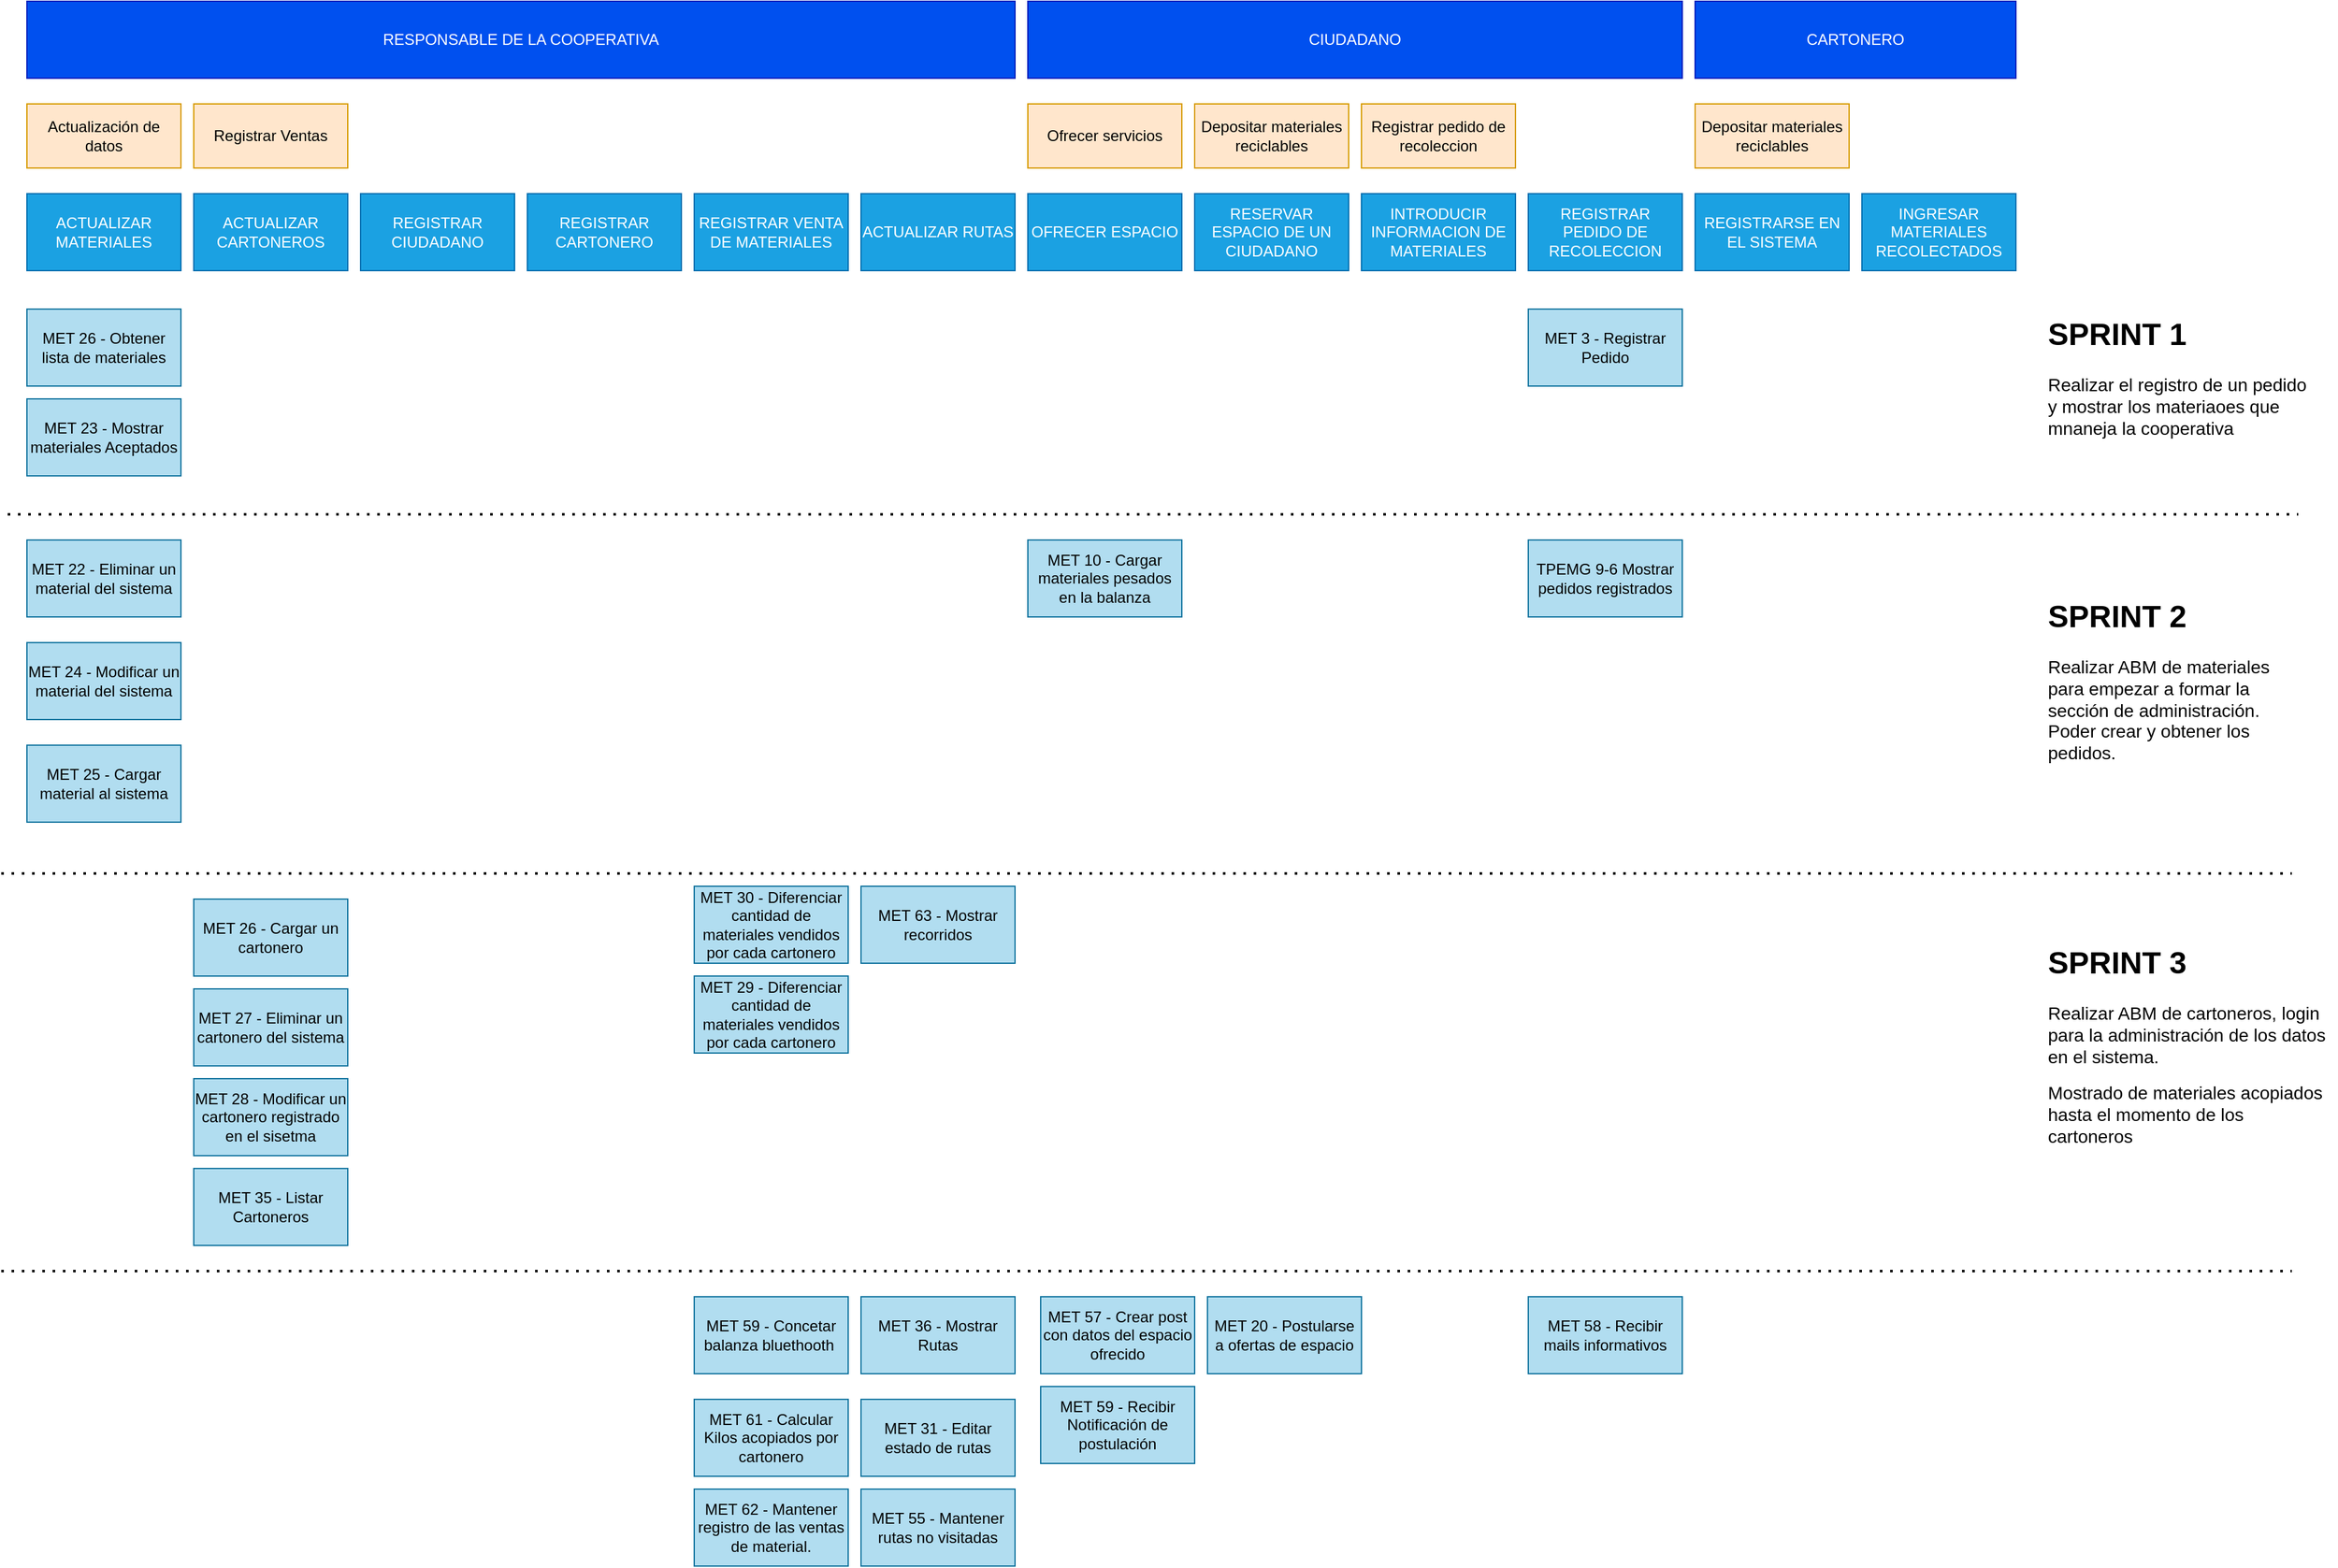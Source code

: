 <mxfile version="14.8.5" type="device"><diagram id="prtHgNgQTEPvFCAcTncT" name="Page-1"><mxGraphModel dx="2155" dy="1205" grid="1" gridSize="10" guides="1" tooltips="1" connect="1" arrows="1" fold="1" page="1" pageScale="1" pageWidth="827" pageHeight="1169" math="0" shadow="0"><root><mxCell id="0"/><mxCell id="1" parent="0"/><mxCell id="H3jtO6-IJIqeSQsx77GB-1" value="RESPONSABLE DE LA COOPERATIVA" style="rounded=0;whiteSpace=wrap;html=1;fillColor=#0050ef;strokeColor=#001DBC;fontColor=#ffffff;" parent="1" vertex="1"><mxGeometry x="40" y="120" width="770" height="60" as="geometry"/></mxCell><mxCell id="H3jtO6-IJIqeSQsx77GB-2" value="CIUDADANO" style="rounded=0;whiteSpace=wrap;html=1;fillColor=#0050ef;strokeColor=#001DBC;fontColor=#ffffff;" parent="1" vertex="1"><mxGeometry x="820" y="120" width="510" height="60" as="geometry"/></mxCell><mxCell id="H3jtO6-IJIqeSQsx77GB-4" value="CARTONERO" style="rounded=0;whiteSpace=wrap;html=1;fillColor=#0050ef;strokeColor=#001DBC;fontColor=#ffffff;" parent="1" vertex="1"><mxGeometry x="1340" y="120" width="250" height="60" as="geometry"/></mxCell><mxCell id="H3jtO6-IJIqeSQsx77GB-5" value="Actualización de datos" style="rounded=0;whiteSpace=wrap;html=1;fillColor=#ffe6cc;strokeColor=#d79b00;" parent="1" vertex="1"><mxGeometry x="40" y="200" width="120" height="50" as="geometry"/></mxCell><mxCell id="H3jtO6-IJIqeSQsx77GB-6" value="Ofrecer servicios" style="rounded=0;whiteSpace=wrap;html=1;fillColor=#ffe6cc;strokeColor=#d79b00;" parent="1" vertex="1"><mxGeometry x="820" y="200" width="120" height="50" as="geometry"/></mxCell><mxCell id="H3jtO6-IJIqeSQsx77GB-7" value="Depositar materiales reciclables" style="rounded=0;whiteSpace=wrap;html=1;fillColor=#ffe6cc;strokeColor=#d79b00;" parent="1" vertex="1"><mxGeometry x="1340" y="200" width="120" height="50" as="geometry"/></mxCell><mxCell id="H3jtO6-IJIqeSQsx77GB-9" value="Depositar materiales reciclables" style="rounded=0;whiteSpace=wrap;html=1;fillColor=#ffe6cc;strokeColor=#d79b00;" parent="1" vertex="1"><mxGeometry x="950" y="200" width="120" height="50" as="geometry"/></mxCell><mxCell id="H3jtO6-IJIqeSQsx77GB-10" value="ACTUALIZAR MATERIALES&lt;span style=&quot;color: rgba(0 , 0 , 0 , 0) ; font-family: monospace ; font-size: 0px&quot;&gt;%3CmxGraphModel%3E%3Croot%3E%3CmxCell%20id%3D%220%22%2F%3E%3CmxCell%20id%3D%221%22%20parent%3D%220%22%2F%3E%3CmxCell%20id%3D%222%22%20value%3D%22Depositar%20materiales%20reciclables%22%20style%3D%22rounded%3D0%3BwhiteSpace%3Dwrap%3Bhtml%3D1%3BfillColor%3D%23ffe6cc%3BstrokeColor%3D%23d79b00%3B%22%20vertex%3D%221%22%20parent%3D%221%22%3E%3CmxGeometry%20x%3D%22520%22%20y%3D%22200%22%20width%3D%22120%22%20height%3D%2250%22%20as%3D%22geometry%22%2F%3E%3C%2FmxCell%3E%3C%2Froot%3E%3C%2FmxGraphModel%3E&lt;/span&gt;" style="rounded=0;whiteSpace=wrap;html=1;fillColor=#1ba1e2;strokeColor=#006EAF;fontColor=#ffffff;" parent="1" vertex="1"><mxGeometry x="40" y="270" width="120" height="60" as="geometry"/></mxCell><mxCell id="H3jtO6-IJIqeSQsx77GB-11" value="ACTUALIZAR CARTONEROS&lt;span style=&quot;color: rgba(0 , 0 , 0 , 0) ; font-family: monospace ; font-size: 0px&quot;&gt;%3CmxGraphModel%3E%3Croot%3E%3CmxCell%20id%3D%220%22%2F%3E%3CmxCell%20id%3D%221%22%20parent%3D%220%22%2F%3E%3CmxCell%20id%3D%222%22%20value%3D%22ACTUALIZAR%20MATERIALES%26lt%3Bspan%20style%3D%26quot%3Bcolor%3A%20rgba(0%20%2C%200%20%2C%200%20%2C%200)%20%3B%20font-family%3A%20monospace%20%3B%20font-size%3A%200px%26quot%3B%26gt%3B%253CmxGraphModel%253E%253Croot%253E%253CmxCell%2520id%253D%25220%2522%252F%253E%253CmxCell%2520id%253D%25221%2522%2520parent%253D%25220%2522%252F%253E%253CmxCell%2520id%253D%25222%2522%2520value%253D%2522Depositar%2520materiales%2520reciclables%2522%2520style%253D%2522rounded%253D0%253BwhiteSpace%253Dwrap%253Bhtml%253D1%253BfillColor%253D%2523ffe6cc%253BstrokeColor%253D%2523d79b00%253B%2522%2520vertex%253D%25221%2522%2520parent%253D%25221%2522%253E%253CmxGeometry%2520x%253D%2522520%2522%2520y%253D%2522200%2522%2520width%253D%2522120%2522%2520height%253D%252250%2522%2520as%253D%2522geometry%2522%252F%253E%253C%252FmxCell%253E%253C%252Froot%253E%253C%252FmxGraphModel%253E%26lt%3B%2Fspan%26gt%3B%22%20style%3D%22rounded%3D0%3BwhiteSpace%3Dwrap%3Bhtml%3D1%3BfillColor%3D%231ba1e2%3BstrokeColor%3D%23006EAF%3BfontColor%3D%23ffffff%3B%22%20vertex%3D%221%22%20parent%3D%221%22%3E%3CmxGeometry%20x%3D%2240%22%20y%3D%22270%22%20width%3D%22120%22%20height%3D%2260%22%20as%3D%22geometry%22%2F%3E%3C%2FmxCell%3E%3C%2Froot%3E%3C%2FmxGraphModel%3E&lt;/span&gt;" style="rounded=0;whiteSpace=wrap;html=1;fillColor=#1ba1e2;strokeColor=#006EAF;fontColor=#ffffff;" parent="1" vertex="1"><mxGeometry x="170" y="270" width="120" height="60" as="geometry"/></mxCell><mxCell id="H3jtO6-IJIqeSQsx77GB-12" value="REGISTRAR CIUDADANO" style="rounded=0;whiteSpace=wrap;html=1;fillColor=#1ba1e2;strokeColor=#006EAF;fontColor=#ffffff;" parent="1" vertex="1"><mxGeometry x="300" y="270" width="120" height="60" as="geometry"/></mxCell><mxCell id="H3jtO6-IJIqeSQsx77GB-13" value="REGISTRAR CARTONERO" style="rounded=0;whiteSpace=wrap;html=1;fillColor=#1ba1e2;strokeColor=#006EAF;fontColor=#ffffff;" parent="1" vertex="1"><mxGeometry x="430" y="270" width="120" height="60" as="geometry"/></mxCell><mxCell id="H3jtO6-IJIqeSQsx77GB-14" value="OFRECER ESPACIO" style="rounded=0;whiteSpace=wrap;html=1;fillColor=#1ba1e2;strokeColor=#006EAF;fontColor=#ffffff;" parent="1" vertex="1"><mxGeometry x="820" y="270" width="120" height="60" as="geometry"/></mxCell><mxCell id="H3jtO6-IJIqeSQsx77GB-15" value="RESERVAR ESPACIO DE UN CIUDADANO" style="rounded=0;whiteSpace=wrap;html=1;fillColor=#1ba1e2;strokeColor=#006EAF;fontColor=#ffffff;" parent="1" vertex="1"><mxGeometry x="950" y="270" width="120" height="60" as="geometry"/></mxCell><mxCell id="okMwnM4BQD73krkzeQfy-1" value="INTRODUCIR INFORMACION DE MATERIALES" style="rounded=0;whiteSpace=wrap;html=1;fillColor=#1ba1e2;strokeColor=#006EAF;fontColor=#ffffff;" parent="1" vertex="1"><mxGeometry x="1080" y="270" width="120" height="60" as="geometry"/></mxCell><mxCell id="okMwnM4BQD73krkzeQfy-2" value="REGISTRARSE EN EL SISTEMA" style="rounded=0;whiteSpace=wrap;html=1;fillColor=#1ba1e2;strokeColor=#006EAF;fontColor=#ffffff;" parent="1" vertex="1"><mxGeometry x="1340" y="270" width="120" height="60" as="geometry"/></mxCell><mxCell id="okMwnM4BQD73krkzeQfy-3" value="INGRESAR MATERIALES RECOLECTADOS" style="rounded=0;whiteSpace=wrap;html=1;fillColor=#1ba1e2;strokeColor=#006EAF;fontColor=#ffffff;" parent="1" vertex="1"><mxGeometry x="1470" y="270" width="120" height="60" as="geometry"/></mxCell><mxCell id="okMwnM4BQD73krkzeQfy-4" value="MET 26 - Obtener lista de materiales" style="rounded=0;whiteSpace=wrap;html=1;fillColor=#b1ddf0;strokeColor=#10739e;" parent="1" vertex="1"><mxGeometry x="40" y="360" width="120" height="60" as="geometry"/></mxCell><mxCell id="okMwnM4BQD73krkzeQfy-5" value="MET 22 - Eliminar un material del sistema" style="rounded=0;whiteSpace=wrap;html=1;fillColor=#b1ddf0;strokeColor=#10739e;" parent="1" vertex="1"><mxGeometry x="40" y="540" width="120" height="60" as="geometry"/></mxCell><mxCell id="okMwnM4BQD73krkzeQfy-6" value="MET 24 - Modificar un material del sistema" style="rounded=0;whiteSpace=wrap;html=1;fillColor=#b1ddf0;strokeColor=#10739e;" parent="1" vertex="1"><mxGeometry x="40" y="620" width="120" height="60" as="geometry"/></mxCell><mxCell id="okMwnM4BQD73krkzeQfy-7" value="MET 25 - Cargar material al sistema" style="rounded=0;whiteSpace=wrap;html=1;fillColor=#b1ddf0;strokeColor=#10739e;" parent="1" vertex="1"><mxGeometry x="40" y="700" width="120" height="60" as="geometry"/></mxCell><mxCell id="okMwnM4BQD73krkzeQfy-10" value="MET 27 - Eliminar un cartonero del sistema" style="rounded=0;whiteSpace=wrap;html=1;fillColor=#b1ddf0;strokeColor=#10739e;" parent="1" vertex="1"><mxGeometry x="170" y="890" width="120" height="60" as="geometry"/></mxCell><mxCell id="okMwnM4BQD73krkzeQfy-11" value="MET 28 - Modificar un cartonero registrado en el sisetma" style="rounded=0;whiteSpace=wrap;html=1;fillColor=#b1ddf0;strokeColor=#10739e;" parent="1" vertex="1"><mxGeometry x="170" y="960" width="120" height="60" as="geometry"/></mxCell><mxCell id="okMwnM4BQD73krkzeQfy-12" value="MET 26 - Cargar un cartonero" style="rounded=0;whiteSpace=wrap;html=1;fillColor=#b1ddf0;strokeColor=#10739e;" parent="1" vertex="1"><mxGeometry x="170" y="820" width="120" height="60" as="geometry"/></mxCell><mxCell id="okMwnM4BQD73krkzeQfy-17" value="MET 57 - Crear post con datos del espacio ofrecido" style="rounded=0;whiteSpace=wrap;html=1;fillColor=#b1ddf0;strokeColor=#10739e;" parent="1" vertex="1"><mxGeometry x="830" y="1130" width="120" height="60" as="geometry"/></mxCell><mxCell id="okMwnM4BQD73krkzeQfy-18" value="MET 20 - Postularse a ofertas de espacio" style="rounded=0;whiteSpace=wrap;html=1;fillColor=#b1ddf0;strokeColor=#10739e;" parent="1" vertex="1"><mxGeometry x="960" y="1130" width="120" height="60" as="geometry"/></mxCell><mxCell id="okMwnM4BQD73krkzeQfy-21" value="Registrar pedido de recoleccion" style="rounded=0;whiteSpace=wrap;html=1;fillColor=#ffe6cc;strokeColor=#d79b00;" parent="1" vertex="1"><mxGeometry x="1080" y="200" width="120" height="50" as="geometry"/></mxCell><mxCell id="okMwnM4BQD73krkzeQfy-22" value="REGISTRAR PEDIDO DE RECOLECCION" style="rounded=0;whiteSpace=wrap;html=1;fillColor=#1ba1e2;strokeColor=#006EAF;fontColor=#ffffff;" parent="1" vertex="1"><mxGeometry x="1210" y="270" width="120" height="60" as="geometry"/></mxCell><mxCell id="okMwnM4BQD73krkzeQfy-29" value="MET 3 - Registrar Pedido" style="rounded=0;whiteSpace=wrap;html=1;fillColor=#b1ddf0;strokeColor=#10739e;" parent="1" vertex="1"><mxGeometry x="1210" y="360" width="120" height="60" as="geometry"/></mxCell><mxCell id="okMwnM4BQD73krkzeQfy-38" value="Registrar Ventas" style="rounded=0;whiteSpace=wrap;html=1;fillColor=#ffe6cc;strokeColor=#d79b00;" parent="1" vertex="1"><mxGeometry x="170" y="200" width="120" height="50" as="geometry"/></mxCell><mxCell id="okMwnM4BQD73krkzeQfy-39" value="REGISTRAR VENTA DE MATERIALES" style="rounded=0;whiteSpace=wrap;html=1;fillColor=#1ba1e2;strokeColor=#006EAF;fontColor=#ffffff;" parent="1" vertex="1"><mxGeometry x="560" y="270" width="120" height="60" as="geometry"/></mxCell><mxCell id="okMwnM4BQD73krkzeQfy-40" value="MET 59 - Concetar balanza bluethooth&amp;nbsp;" style="rounded=0;whiteSpace=wrap;html=1;fillColor=#b1ddf0;strokeColor=#10739e;" parent="1" vertex="1"><mxGeometry x="560" y="1130" width="120" height="60" as="geometry"/></mxCell><mxCell id="okMwnM4BQD73krkzeQfy-41" value="MET 29 - Diferenciar cantidad de materiales vendidos por cada cartonero" style="rounded=0;whiteSpace=wrap;html=1;fillColor=#b1ddf0;strokeColor=#10739e;" parent="1" vertex="1"><mxGeometry x="560" y="880" width="120" height="60" as="geometry"/></mxCell><mxCell id="6fpAL-RAieJlu85yL5yc-1" value="" style="endArrow=none;dashed=1;html=1;dashPattern=1 3;strokeWidth=2;" parent="1" edge="1"><mxGeometry width="50" height="50" relative="1" as="geometry"><mxPoint x="25" y="520" as="sourcePoint"/><mxPoint x="1810" y="520" as="targetPoint"/></mxGeometry></mxCell><mxCell id="Nu23qnVaYRYxtVj5dHJK-1" value="MET 23 - Mostrar materiales Aceptados" style="rounded=0;whiteSpace=wrap;html=1;fillColor=#b1ddf0;strokeColor=#10739e;" parent="1" vertex="1"><mxGeometry x="40" y="430" width="120" height="60" as="geometry"/></mxCell><mxCell id="Nu23qnVaYRYxtVj5dHJK-2" value="MET 63 - Mostrar recorridos" style="rounded=0;whiteSpace=wrap;html=1;fillColor=#b1ddf0;strokeColor=#10739e;" parent="1" vertex="1"><mxGeometry x="690" y="810" width="120" height="60" as="geometry"/></mxCell><mxCell id="Nu23qnVaYRYxtVj5dHJK-3" value="ACTUALIZAR RUTAS" style="rounded=0;whiteSpace=wrap;html=1;fillColor=#1ba1e2;strokeColor=#006EAF;fontColor=#ffffff;" parent="1" vertex="1"><mxGeometry x="690" y="270" width="120" height="60" as="geometry"/></mxCell><mxCell id="Nu23qnVaYRYxtVj5dHJK-4" value="MET 36 - Mostrar Rutas" style="rounded=0;whiteSpace=wrap;html=1;fillColor=#b1ddf0;strokeColor=#10739e;" parent="1" vertex="1"><mxGeometry x="690" y="1130" width="120" height="60" as="geometry"/></mxCell><mxCell id="Nu23qnVaYRYxtVj5dHJK-5" value="MET 58 - Recibir mails informativos" style="rounded=0;whiteSpace=wrap;html=1;fillColor=#b1ddf0;strokeColor=#10739e;" parent="1" vertex="1"><mxGeometry x="1210" y="1130" width="120" height="60" as="geometry"/></mxCell><mxCell id="Nu23qnVaYRYxtVj5dHJK-6" value="MET 31 - Editar estado de rutas" style="rounded=0;whiteSpace=wrap;html=1;fillColor=#b1ddf0;strokeColor=#10739e;" parent="1" vertex="1"><mxGeometry x="690" y="1210" width="120" height="60" as="geometry"/></mxCell><mxCell id="Nu23qnVaYRYxtVj5dHJK-7" value="MET 10 - Cargar materiales pesados en la balanza" style="rounded=0;whiteSpace=wrap;html=1;fillColor=#b1ddf0;strokeColor=#10739e;" parent="1" vertex="1"><mxGeometry x="820" y="540" width="120" height="60" as="geometry"/></mxCell><mxCell id="_npimU3KCv1QFa-xl09A-3" value="&lt;h1&gt;SPRINT 1&lt;/h1&gt;&lt;p&gt;&lt;font style=&quot;font-size: 14px&quot;&gt;Realizar el registro de un pedido y mostrar los materiaoes que mnaneja la cooperativa&lt;/font&gt;&lt;/p&gt;" style="text;html=1;strokeColor=none;fillColor=none;spacing=5;spacingTop=-20;whiteSpace=wrap;overflow=hidden;rounded=0;" parent="1" vertex="1"><mxGeometry x="1610" y="360" width="210" height="140" as="geometry"/></mxCell><mxCell id="_npimU3KCv1QFa-xl09A-4" value="&lt;h1&gt;SPRINT 2&lt;/h1&gt;&lt;p&gt;&lt;font style=&quot;font-size: 14px&quot;&gt;Realizar ABM de materiales para empezar a formar la sección de administración. Poder crear y obtener los pedidos.&lt;/font&gt;&lt;/p&gt;" style="text;html=1;strokeColor=none;fillColor=none;spacing=5;spacingTop=-20;whiteSpace=wrap;overflow=hidden;rounded=0;" parent="1" vertex="1"><mxGeometry x="1610" y="580" width="210" height="140" as="geometry"/></mxCell><mxCell id="_npimU3KCv1QFa-xl09A-8" value="" style="endArrow=none;dashed=1;html=1;dashPattern=1 3;strokeWidth=2;" parent="1" edge="1"><mxGeometry width="50" height="50" relative="1" as="geometry"><mxPoint x="20" y="800" as="sourcePoint"/><mxPoint x="1805" y="800" as="targetPoint"/></mxGeometry></mxCell><mxCell id="_npimU3KCv1QFa-xl09A-9" value="TPEMG 9-6&amp;nbsp;Mostrar pedidos registrados" style="rounded=0;whiteSpace=wrap;html=1;fillColor=#b1ddf0;strokeColor=#10739e;" parent="1" vertex="1"><mxGeometry x="1210" y="540" width="120" height="60" as="geometry"/></mxCell><mxCell id="xErVYLxglOQkjNTTUQQe-1" value="" style="endArrow=none;dashed=1;html=1;dashPattern=1 3;strokeWidth=2;" edge="1" parent="1"><mxGeometry width="50" height="50" relative="1" as="geometry"><mxPoint x="20" y="1110" as="sourcePoint"/><mxPoint x="1805" y="1110" as="targetPoint"/></mxGeometry></mxCell><mxCell id="xErVYLxglOQkjNTTUQQe-2" value="&lt;h1&gt;SPRINT 3&lt;/h1&gt;&lt;p&gt;&lt;font style=&quot;font-size: 14px&quot;&gt;Realizar ABM de cartoneros, login para la administración de los datos en el sistema.&amp;nbsp;&lt;/font&gt;&lt;/p&gt;&lt;p&gt;&lt;span style=&quot;font-size: 14px&quot;&gt;Mostrado de materiales acopiados hasta el momento de los cartoneros&lt;/span&gt;&lt;/p&gt;" style="text;html=1;strokeColor=none;fillColor=none;spacing=5;spacingTop=-20;whiteSpace=wrap;overflow=hidden;rounded=0;" vertex="1" parent="1"><mxGeometry x="1610" y="850" width="230" height="190" as="geometry"/></mxCell><mxCell id="xErVYLxglOQkjNTTUQQe-3" value="MET 35 - Listar Cartoneros" style="rounded=0;whiteSpace=wrap;html=1;fillColor=#b1ddf0;strokeColor=#10739e;" vertex="1" parent="1"><mxGeometry x="170" y="1030" width="120" height="60" as="geometry"/></mxCell><mxCell id="xErVYLxglOQkjNTTUQQe-4" value="MET 30 - Diferenciar cantidad de materiales vendidos por cada cartonero" style="rounded=0;whiteSpace=wrap;html=1;fillColor=#b1ddf0;strokeColor=#10739e;" vertex="1" parent="1"><mxGeometry x="560" y="810" width="120" height="60" as="geometry"/></mxCell><mxCell id="xErVYLxglOQkjNTTUQQe-6" value="MET 55 - Mantener rutas no visitadas" style="rounded=0;whiteSpace=wrap;html=1;fillColor=#b1ddf0;strokeColor=#10739e;" vertex="1" parent="1"><mxGeometry x="690" y="1280" width="120" height="60" as="geometry"/></mxCell><mxCell id="xErVYLxglOQkjNTTUQQe-7" value="MET 59 - Recibir Notificación de postulación" style="rounded=0;whiteSpace=wrap;html=1;fillColor=#b1ddf0;strokeColor=#10739e;" vertex="1" parent="1"><mxGeometry x="830" y="1200" width="120" height="60" as="geometry"/></mxCell><mxCell id="xErVYLxglOQkjNTTUQQe-8" value="MET 61 - Calcular Kilos acopiados por cartonero" style="rounded=0;whiteSpace=wrap;html=1;fillColor=#b1ddf0;strokeColor=#10739e;" vertex="1" parent="1"><mxGeometry x="560" y="1210" width="120" height="60" as="geometry"/></mxCell><mxCell id="xErVYLxglOQkjNTTUQQe-9" value="MET 62 - Mantener registro de las ventas de material." style="rounded=0;whiteSpace=wrap;html=1;fillColor=#b1ddf0;strokeColor=#10739e;" vertex="1" parent="1"><mxGeometry x="560" y="1280" width="120" height="60" as="geometry"/></mxCell></root></mxGraphModel></diagram></mxfile>